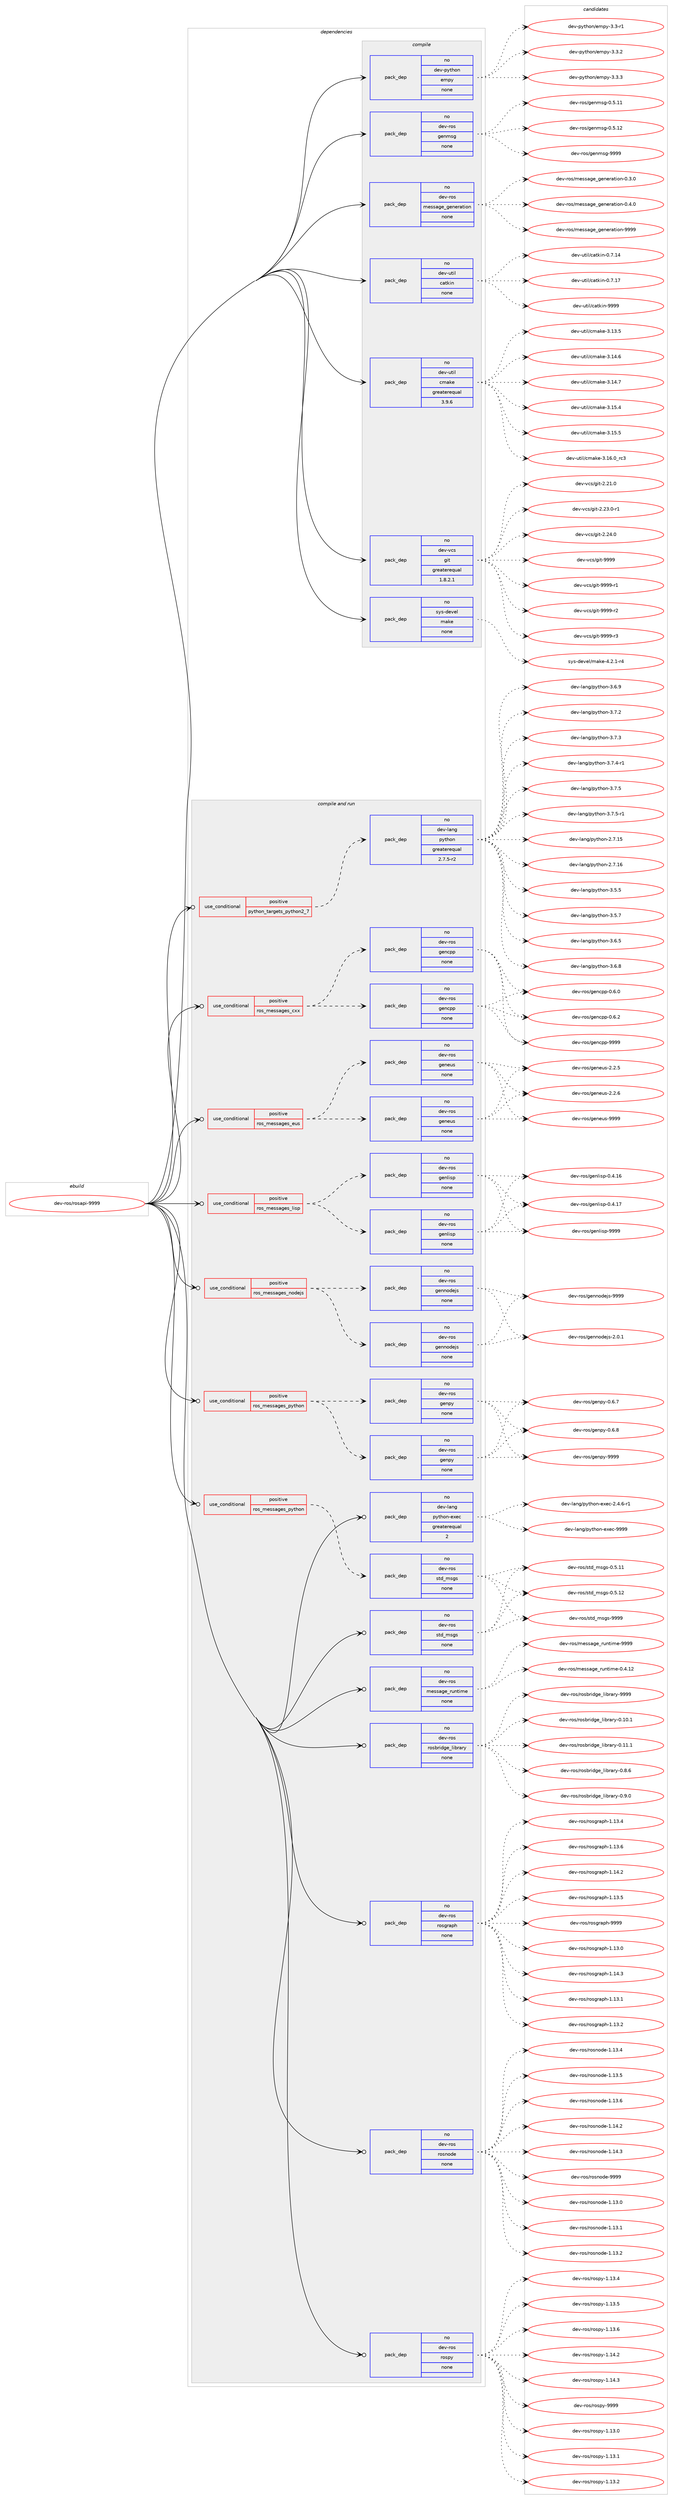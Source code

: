 digraph prolog {

# *************
# Graph options
# *************

newrank=true;
concentrate=true;
compound=true;
graph [rankdir=LR,fontname=Helvetica,fontsize=10,ranksep=1.5];#, ranksep=2.5, nodesep=0.2];
edge  [arrowhead=vee];
node  [fontname=Helvetica,fontsize=10];

# **********
# The ebuild
# **********

subgraph cluster_leftcol {
color=gray;
rank=same;
label=<<i>ebuild</i>>;
id [label="dev-ros/rosapi-9999", color=red, width=4, href="../dev-ros/rosapi-9999.svg"];
}

# ****************
# The dependencies
# ****************

subgraph cluster_midcol {
color=gray;
label=<<i>dependencies</i>>;
subgraph cluster_compile {
fillcolor="#eeeeee";
style=filled;
label=<<i>compile</i>>;
subgraph pack493660 {
dependency659999 [label=<<TABLE BORDER="0" CELLBORDER="1" CELLSPACING="0" CELLPADDING="4" WIDTH="220"><TR><TD ROWSPAN="6" CELLPADDING="30">pack_dep</TD></TR><TR><TD WIDTH="110">no</TD></TR><TR><TD>dev-python</TD></TR><TR><TD>empy</TD></TR><TR><TD>none</TD></TR><TR><TD></TD></TR></TABLE>>, shape=none, color=blue];
}
id:e -> dependency659999:w [weight=20,style="solid",arrowhead="vee"];
subgraph pack493661 {
dependency660000 [label=<<TABLE BORDER="0" CELLBORDER="1" CELLSPACING="0" CELLPADDING="4" WIDTH="220"><TR><TD ROWSPAN="6" CELLPADDING="30">pack_dep</TD></TR><TR><TD WIDTH="110">no</TD></TR><TR><TD>dev-ros</TD></TR><TR><TD>genmsg</TD></TR><TR><TD>none</TD></TR><TR><TD></TD></TR></TABLE>>, shape=none, color=blue];
}
id:e -> dependency660000:w [weight=20,style="solid",arrowhead="vee"];
subgraph pack493662 {
dependency660001 [label=<<TABLE BORDER="0" CELLBORDER="1" CELLSPACING="0" CELLPADDING="4" WIDTH="220"><TR><TD ROWSPAN="6" CELLPADDING="30">pack_dep</TD></TR><TR><TD WIDTH="110">no</TD></TR><TR><TD>dev-ros</TD></TR><TR><TD>message_generation</TD></TR><TR><TD>none</TD></TR><TR><TD></TD></TR></TABLE>>, shape=none, color=blue];
}
id:e -> dependency660001:w [weight=20,style="solid",arrowhead="vee"];
subgraph pack493663 {
dependency660002 [label=<<TABLE BORDER="0" CELLBORDER="1" CELLSPACING="0" CELLPADDING="4" WIDTH="220"><TR><TD ROWSPAN="6" CELLPADDING="30">pack_dep</TD></TR><TR><TD WIDTH="110">no</TD></TR><TR><TD>dev-util</TD></TR><TR><TD>catkin</TD></TR><TR><TD>none</TD></TR><TR><TD></TD></TR></TABLE>>, shape=none, color=blue];
}
id:e -> dependency660002:w [weight=20,style="solid",arrowhead="vee"];
subgraph pack493664 {
dependency660003 [label=<<TABLE BORDER="0" CELLBORDER="1" CELLSPACING="0" CELLPADDING="4" WIDTH="220"><TR><TD ROWSPAN="6" CELLPADDING="30">pack_dep</TD></TR><TR><TD WIDTH="110">no</TD></TR><TR><TD>dev-util</TD></TR><TR><TD>cmake</TD></TR><TR><TD>greaterequal</TD></TR><TR><TD>3.9.6</TD></TR></TABLE>>, shape=none, color=blue];
}
id:e -> dependency660003:w [weight=20,style="solid",arrowhead="vee"];
subgraph pack493665 {
dependency660004 [label=<<TABLE BORDER="0" CELLBORDER="1" CELLSPACING="0" CELLPADDING="4" WIDTH="220"><TR><TD ROWSPAN="6" CELLPADDING="30">pack_dep</TD></TR><TR><TD WIDTH="110">no</TD></TR><TR><TD>dev-vcs</TD></TR><TR><TD>git</TD></TR><TR><TD>greaterequal</TD></TR><TR><TD>1.8.2.1</TD></TR></TABLE>>, shape=none, color=blue];
}
id:e -> dependency660004:w [weight=20,style="solid",arrowhead="vee"];
subgraph pack493666 {
dependency660005 [label=<<TABLE BORDER="0" CELLBORDER="1" CELLSPACING="0" CELLPADDING="4" WIDTH="220"><TR><TD ROWSPAN="6" CELLPADDING="30">pack_dep</TD></TR><TR><TD WIDTH="110">no</TD></TR><TR><TD>sys-devel</TD></TR><TR><TD>make</TD></TR><TR><TD>none</TD></TR><TR><TD></TD></TR></TABLE>>, shape=none, color=blue];
}
id:e -> dependency660005:w [weight=20,style="solid",arrowhead="vee"];
}
subgraph cluster_compileandrun {
fillcolor="#eeeeee";
style=filled;
label=<<i>compile and run</i>>;
subgraph cond154433 {
dependency660006 [label=<<TABLE BORDER="0" CELLBORDER="1" CELLSPACING="0" CELLPADDING="4"><TR><TD ROWSPAN="3" CELLPADDING="10">use_conditional</TD></TR><TR><TD>positive</TD></TR><TR><TD>python_targets_python2_7</TD></TR></TABLE>>, shape=none, color=red];
subgraph pack493667 {
dependency660007 [label=<<TABLE BORDER="0" CELLBORDER="1" CELLSPACING="0" CELLPADDING="4" WIDTH="220"><TR><TD ROWSPAN="6" CELLPADDING="30">pack_dep</TD></TR><TR><TD WIDTH="110">no</TD></TR><TR><TD>dev-lang</TD></TR><TR><TD>python</TD></TR><TR><TD>greaterequal</TD></TR><TR><TD>2.7.5-r2</TD></TR></TABLE>>, shape=none, color=blue];
}
dependency660006:e -> dependency660007:w [weight=20,style="dashed",arrowhead="vee"];
}
id:e -> dependency660006:w [weight=20,style="solid",arrowhead="odotvee"];
subgraph cond154434 {
dependency660008 [label=<<TABLE BORDER="0" CELLBORDER="1" CELLSPACING="0" CELLPADDING="4"><TR><TD ROWSPAN="3" CELLPADDING="10">use_conditional</TD></TR><TR><TD>positive</TD></TR><TR><TD>ros_messages_cxx</TD></TR></TABLE>>, shape=none, color=red];
subgraph pack493668 {
dependency660009 [label=<<TABLE BORDER="0" CELLBORDER="1" CELLSPACING="0" CELLPADDING="4" WIDTH="220"><TR><TD ROWSPAN="6" CELLPADDING="30">pack_dep</TD></TR><TR><TD WIDTH="110">no</TD></TR><TR><TD>dev-ros</TD></TR><TR><TD>gencpp</TD></TR><TR><TD>none</TD></TR><TR><TD></TD></TR></TABLE>>, shape=none, color=blue];
}
dependency660008:e -> dependency660009:w [weight=20,style="dashed",arrowhead="vee"];
subgraph pack493669 {
dependency660010 [label=<<TABLE BORDER="0" CELLBORDER="1" CELLSPACING="0" CELLPADDING="4" WIDTH="220"><TR><TD ROWSPAN="6" CELLPADDING="30">pack_dep</TD></TR><TR><TD WIDTH="110">no</TD></TR><TR><TD>dev-ros</TD></TR><TR><TD>gencpp</TD></TR><TR><TD>none</TD></TR><TR><TD></TD></TR></TABLE>>, shape=none, color=blue];
}
dependency660008:e -> dependency660010:w [weight=20,style="dashed",arrowhead="vee"];
}
id:e -> dependency660008:w [weight=20,style="solid",arrowhead="odotvee"];
subgraph cond154435 {
dependency660011 [label=<<TABLE BORDER="0" CELLBORDER="1" CELLSPACING="0" CELLPADDING="4"><TR><TD ROWSPAN="3" CELLPADDING="10">use_conditional</TD></TR><TR><TD>positive</TD></TR><TR><TD>ros_messages_eus</TD></TR></TABLE>>, shape=none, color=red];
subgraph pack493670 {
dependency660012 [label=<<TABLE BORDER="0" CELLBORDER="1" CELLSPACING="0" CELLPADDING="4" WIDTH="220"><TR><TD ROWSPAN="6" CELLPADDING="30">pack_dep</TD></TR><TR><TD WIDTH="110">no</TD></TR><TR><TD>dev-ros</TD></TR><TR><TD>geneus</TD></TR><TR><TD>none</TD></TR><TR><TD></TD></TR></TABLE>>, shape=none, color=blue];
}
dependency660011:e -> dependency660012:w [weight=20,style="dashed",arrowhead="vee"];
subgraph pack493671 {
dependency660013 [label=<<TABLE BORDER="0" CELLBORDER="1" CELLSPACING="0" CELLPADDING="4" WIDTH="220"><TR><TD ROWSPAN="6" CELLPADDING="30">pack_dep</TD></TR><TR><TD WIDTH="110">no</TD></TR><TR><TD>dev-ros</TD></TR><TR><TD>geneus</TD></TR><TR><TD>none</TD></TR><TR><TD></TD></TR></TABLE>>, shape=none, color=blue];
}
dependency660011:e -> dependency660013:w [weight=20,style="dashed",arrowhead="vee"];
}
id:e -> dependency660011:w [weight=20,style="solid",arrowhead="odotvee"];
subgraph cond154436 {
dependency660014 [label=<<TABLE BORDER="0" CELLBORDER="1" CELLSPACING="0" CELLPADDING="4"><TR><TD ROWSPAN="3" CELLPADDING="10">use_conditional</TD></TR><TR><TD>positive</TD></TR><TR><TD>ros_messages_lisp</TD></TR></TABLE>>, shape=none, color=red];
subgraph pack493672 {
dependency660015 [label=<<TABLE BORDER="0" CELLBORDER="1" CELLSPACING="0" CELLPADDING="4" WIDTH="220"><TR><TD ROWSPAN="6" CELLPADDING="30">pack_dep</TD></TR><TR><TD WIDTH="110">no</TD></TR><TR><TD>dev-ros</TD></TR><TR><TD>genlisp</TD></TR><TR><TD>none</TD></TR><TR><TD></TD></TR></TABLE>>, shape=none, color=blue];
}
dependency660014:e -> dependency660015:w [weight=20,style="dashed",arrowhead="vee"];
subgraph pack493673 {
dependency660016 [label=<<TABLE BORDER="0" CELLBORDER="1" CELLSPACING="0" CELLPADDING="4" WIDTH="220"><TR><TD ROWSPAN="6" CELLPADDING="30">pack_dep</TD></TR><TR><TD WIDTH="110">no</TD></TR><TR><TD>dev-ros</TD></TR><TR><TD>genlisp</TD></TR><TR><TD>none</TD></TR><TR><TD></TD></TR></TABLE>>, shape=none, color=blue];
}
dependency660014:e -> dependency660016:w [weight=20,style="dashed",arrowhead="vee"];
}
id:e -> dependency660014:w [weight=20,style="solid",arrowhead="odotvee"];
subgraph cond154437 {
dependency660017 [label=<<TABLE BORDER="0" CELLBORDER="1" CELLSPACING="0" CELLPADDING="4"><TR><TD ROWSPAN="3" CELLPADDING="10">use_conditional</TD></TR><TR><TD>positive</TD></TR><TR><TD>ros_messages_nodejs</TD></TR></TABLE>>, shape=none, color=red];
subgraph pack493674 {
dependency660018 [label=<<TABLE BORDER="0" CELLBORDER="1" CELLSPACING="0" CELLPADDING="4" WIDTH="220"><TR><TD ROWSPAN="6" CELLPADDING="30">pack_dep</TD></TR><TR><TD WIDTH="110">no</TD></TR><TR><TD>dev-ros</TD></TR><TR><TD>gennodejs</TD></TR><TR><TD>none</TD></TR><TR><TD></TD></TR></TABLE>>, shape=none, color=blue];
}
dependency660017:e -> dependency660018:w [weight=20,style="dashed",arrowhead="vee"];
subgraph pack493675 {
dependency660019 [label=<<TABLE BORDER="0" CELLBORDER="1" CELLSPACING="0" CELLPADDING="4" WIDTH="220"><TR><TD ROWSPAN="6" CELLPADDING="30">pack_dep</TD></TR><TR><TD WIDTH="110">no</TD></TR><TR><TD>dev-ros</TD></TR><TR><TD>gennodejs</TD></TR><TR><TD>none</TD></TR><TR><TD></TD></TR></TABLE>>, shape=none, color=blue];
}
dependency660017:e -> dependency660019:w [weight=20,style="dashed",arrowhead="vee"];
}
id:e -> dependency660017:w [weight=20,style="solid",arrowhead="odotvee"];
subgraph cond154438 {
dependency660020 [label=<<TABLE BORDER="0" CELLBORDER="1" CELLSPACING="0" CELLPADDING="4"><TR><TD ROWSPAN="3" CELLPADDING="10">use_conditional</TD></TR><TR><TD>positive</TD></TR><TR><TD>ros_messages_python</TD></TR></TABLE>>, shape=none, color=red];
subgraph pack493676 {
dependency660021 [label=<<TABLE BORDER="0" CELLBORDER="1" CELLSPACING="0" CELLPADDING="4" WIDTH="220"><TR><TD ROWSPAN="6" CELLPADDING="30">pack_dep</TD></TR><TR><TD WIDTH="110">no</TD></TR><TR><TD>dev-ros</TD></TR><TR><TD>genpy</TD></TR><TR><TD>none</TD></TR><TR><TD></TD></TR></TABLE>>, shape=none, color=blue];
}
dependency660020:e -> dependency660021:w [weight=20,style="dashed",arrowhead="vee"];
subgraph pack493677 {
dependency660022 [label=<<TABLE BORDER="0" CELLBORDER="1" CELLSPACING="0" CELLPADDING="4" WIDTH="220"><TR><TD ROWSPAN="6" CELLPADDING="30">pack_dep</TD></TR><TR><TD WIDTH="110">no</TD></TR><TR><TD>dev-ros</TD></TR><TR><TD>genpy</TD></TR><TR><TD>none</TD></TR><TR><TD></TD></TR></TABLE>>, shape=none, color=blue];
}
dependency660020:e -> dependency660022:w [weight=20,style="dashed",arrowhead="vee"];
}
id:e -> dependency660020:w [weight=20,style="solid",arrowhead="odotvee"];
subgraph cond154439 {
dependency660023 [label=<<TABLE BORDER="0" CELLBORDER="1" CELLSPACING="0" CELLPADDING="4"><TR><TD ROWSPAN="3" CELLPADDING="10">use_conditional</TD></TR><TR><TD>positive</TD></TR><TR><TD>ros_messages_python</TD></TR></TABLE>>, shape=none, color=red];
subgraph pack493678 {
dependency660024 [label=<<TABLE BORDER="0" CELLBORDER="1" CELLSPACING="0" CELLPADDING="4" WIDTH="220"><TR><TD ROWSPAN="6" CELLPADDING="30">pack_dep</TD></TR><TR><TD WIDTH="110">no</TD></TR><TR><TD>dev-ros</TD></TR><TR><TD>std_msgs</TD></TR><TR><TD>none</TD></TR><TR><TD></TD></TR></TABLE>>, shape=none, color=blue];
}
dependency660023:e -> dependency660024:w [weight=20,style="dashed",arrowhead="vee"];
}
id:e -> dependency660023:w [weight=20,style="solid",arrowhead="odotvee"];
subgraph pack493679 {
dependency660025 [label=<<TABLE BORDER="0" CELLBORDER="1" CELLSPACING="0" CELLPADDING="4" WIDTH="220"><TR><TD ROWSPAN="6" CELLPADDING="30">pack_dep</TD></TR><TR><TD WIDTH="110">no</TD></TR><TR><TD>dev-lang</TD></TR><TR><TD>python-exec</TD></TR><TR><TD>greaterequal</TD></TR><TR><TD>2</TD></TR></TABLE>>, shape=none, color=blue];
}
id:e -> dependency660025:w [weight=20,style="solid",arrowhead="odotvee"];
subgraph pack493680 {
dependency660026 [label=<<TABLE BORDER="0" CELLBORDER="1" CELLSPACING="0" CELLPADDING="4" WIDTH="220"><TR><TD ROWSPAN="6" CELLPADDING="30">pack_dep</TD></TR><TR><TD WIDTH="110">no</TD></TR><TR><TD>dev-ros</TD></TR><TR><TD>message_runtime</TD></TR><TR><TD>none</TD></TR><TR><TD></TD></TR></TABLE>>, shape=none, color=blue];
}
id:e -> dependency660026:w [weight=20,style="solid",arrowhead="odotvee"];
subgraph pack493681 {
dependency660027 [label=<<TABLE BORDER="0" CELLBORDER="1" CELLSPACING="0" CELLPADDING="4" WIDTH="220"><TR><TD ROWSPAN="6" CELLPADDING="30">pack_dep</TD></TR><TR><TD WIDTH="110">no</TD></TR><TR><TD>dev-ros</TD></TR><TR><TD>rosbridge_library</TD></TR><TR><TD>none</TD></TR><TR><TD></TD></TR></TABLE>>, shape=none, color=blue];
}
id:e -> dependency660027:w [weight=20,style="solid",arrowhead="odotvee"];
subgraph pack493682 {
dependency660028 [label=<<TABLE BORDER="0" CELLBORDER="1" CELLSPACING="0" CELLPADDING="4" WIDTH="220"><TR><TD ROWSPAN="6" CELLPADDING="30">pack_dep</TD></TR><TR><TD WIDTH="110">no</TD></TR><TR><TD>dev-ros</TD></TR><TR><TD>rosgraph</TD></TR><TR><TD>none</TD></TR><TR><TD></TD></TR></TABLE>>, shape=none, color=blue];
}
id:e -> dependency660028:w [weight=20,style="solid",arrowhead="odotvee"];
subgraph pack493683 {
dependency660029 [label=<<TABLE BORDER="0" CELLBORDER="1" CELLSPACING="0" CELLPADDING="4" WIDTH="220"><TR><TD ROWSPAN="6" CELLPADDING="30">pack_dep</TD></TR><TR><TD WIDTH="110">no</TD></TR><TR><TD>dev-ros</TD></TR><TR><TD>rosnode</TD></TR><TR><TD>none</TD></TR><TR><TD></TD></TR></TABLE>>, shape=none, color=blue];
}
id:e -> dependency660029:w [weight=20,style="solid",arrowhead="odotvee"];
subgraph pack493684 {
dependency660030 [label=<<TABLE BORDER="0" CELLBORDER="1" CELLSPACING="0" CELLPADDING="4" WIDTH="220"><TR><TD ROWSPAN="6" CELLPADDING="30">pack_dep</TD></TR><TR><TD WIDTH="110">no</TD></TR><TR><TD>dev-ros</TD></TR><TR><TD>rospy</TD></TR><TR><TD>none</TD></TR><TR><TD></TD></TR></TABLE>>, shape=none, color=blue];
}
id:e -> dependency660030:w [weight=20,style="solid",arrowhead="odotvee"];
subgraph pack493685 {
dependency660031 [label=<<TABLE BORDER="0" CELLBORDER="1" CELLSPACING="0" CELLPADDING="4" WIDTH="220"><TR><TD ROWSPAN="6" CELLPADDING="30">pack_dep</TD></TR><TR><TD WIDTH="110">no</TD></TR><TR><TD>dev-ros</TD></TR><TR><TD>std_msgs</TD></TR><TR><TD>none</TD></TR><TR><TD></TD></TR></TABLE>>, shape=none, color=blue];
}
id:e -> dependency660031:w [weight=20,style="solid",arrowhead="odotvee"];
}
subgraph cluster_run {
fillcolor="#eeeeee";
style=filled;
label=<<i>run</i>>;
}
}

# **************
# The candidates
# **************

subgraph cluster_choices {
rank=same;
color=gray;
label=<<i>candidates</i>>;

subgraph choice493660 {
color=black;
nodesep=1;
choice1001011184511212111610411111047101109112121455146514511449 [label="dev-python/empy-3.3-r1", color=red, width=4,href="../dev-python/empy-3.3-r1.svg"];
choice1001011184511212111610411111047101109112121455146514650 [label="dev-python/empy-3.3.2", color=red, width=4,href="../dev-python/empy-3.3.2.svg"];
choice1001011184511212111610411111047101109112121455146514651 [label="dev-python/empy-3.3.3", color=red, width=4,href="../dev-python/empy-3.3.3.svg"];
dependency659999:e -> choice1001011184511212111610411111047101109112121455146514511449:w [style=dotted,weight="100"];
dependency659999:e -> choice1001011184511212111610411111047101109112121455146514650:w [style=dotted,weight="100"];
dependency659999:e -> choice1001011184511212111610411111047101109112121455146514651:w [style=dotted,weight="100"];
}
subgraph choice493661 {
color=black;
nodesep=1;
choice100101118451141111154710310111010911510345484653464949 [label="dev-ros/genmsg-0.5.11", color=red, width=4,href="../dev-ros/genmsg-0.5.11.svg"];
choice100101118451141111154710310111010911510345484653464950 [label="dev-ros/genmsg-0.5.12", color=red, width=4,href="../dev-ros/genmsg-0.5.12.svg"];
choice10010111845114111115471031011101091151034557575757 [label="dev-ros/genmsg-9999", color=red, width=4,href="../dev-ros/genmsg-9999.svg"];
dependency660000:e -> choice100101118451141111154710310111010911510345484653464949:w [style=dotted,weight="100"];
dependency660000:e -> choice100101118451141111154710310111010911510345484653464950:w [style=dotted,weight="100"];
dependency660000:e -> choice10010111845114111115471031011101091151034557575757:w [style=dotted,weight="100"];
}
subgraph choice493662 {
color=black;
nodesep=1;
choice1001011184511411111547109101115115971031019510310111010111497116105111110454846514648 [label="dev-ros/message_generation-0.3.0", color=red, width=4,href="../dev-ros/message_generation-0.3.0.svg"];
choice1001011184511411111547109101115115971031019510310111010111497116105111110454846524648 [label="dev-ros/message_generation-0.4.0", color=red, width=4,href="../dev-ros/message_generation-0.4.0.svg"];
choice10010111845114111115471091011151159710310195103101110101114971161051111104557575757 [label="dev-ros/message_generation-9999", color=red, width=4,href="../dev-ros/message_generation-9999.svg"];
dependency660001:e -> choice1001011184511411111547109101115115971031019510310111010111497116105111110454846514648:w [style=dotted,weight="100"];
dependency660001:e -> choice1001011184511411111547109101115115971031019510310111010111497116105111110454846524648:w [style=dotted,weight="100"];
dependency660001:e -> choice10010111845114111115471091011151159710310195103101110101114971161051111104557575757:w [style=dotted,weight="100"];
}
subgraph choice493663 {
color=black;
nodesep=1;
choice1001011184511711610510847999711610710511045484655464952 [label="dev-util/catkin-0.7.14", color=red, width=4,href="../dev-util/catkin-0.7.14.svg"];
choice1001011184511711610510847999711610710511045484655464955 [label="dev-util/catkin-0.7.17", color=red, width=4,href="../dev-util/catkin-0.7.17.svg"];
choice100101118451171161051084799971161071051104557575757 [label="dev-util/catkin-9999", color=red, width=4,href="../dev-util/catkin-9999.svg"];
dependency660002:e -> choice1001011184511711610510847999711610710511045484655464952:w [style=dotted,weight="100"];
dependency660002:e -> choice1001011184511711610510847999711610710511045484655464955:w [style=dotted,weight="100"];
dependency660002:e -> choice100101118451171161051084799971161071051104557575757:w [style=dotted,weight="100"];
}
subgraph choice493664 {
color=black;
nodesep=1;
choice1001011184511711610510847991099710710145514649514653 [label="dev-util/cmake-3.13.5", color=red, width=4,href="../dev-util/cmake-3.13.5.svg"];
choice1001011184511711610510847991099710710145514649524654 [label="dev-util/cmake-3.14.6", color=red, width=4,href="../dev-util/cmake-3.14.6.svg"];
choice1001011184511711610510847991099710710145514649524655 [label="dev-util/cmake-3.14.7", color=red, width=4,href="../dev-util/cmake-3.14.7.svg"];
choice1001011184511711610510847991099710710145514649534652 [label="dev-util/cmake-3.15.4", color=red, width=4,href="../dev-util/cmake-3.15.4.svg"];
choice1001011184511711610510847991099710710145514649534653 [label="dev-util/cmake-3.15.5", color=red, width=4,href="../dev-util/cmake-3.15.5.svg"];
choice1001011184511711610510847991099710710145514649544648951149951 [label="dev-util/cmake-3.16.0_rc3", color=red, width=4,href="../dev-util/cmake-3.16.0_rc3.svg"];
dependency660003:e -> choice1001011184511711610510847991099710710145514649514653:w [style=dotted,weight="100"];
dependency660003:e -> choice1001011184511711610510847991099710710145514649524654:w [style=dotted,weight="100"];
dependency660003:e -> choice1001011184511711610510847991099710710145514649524655:w [style=dotted,weight="100"];
dependency660003:e -> choice1001011184511711610510847991099710710145514649534652:w [style=dotted,weight="100"];
dependency660003:e -> choice1001011184511711610510847991099710710145514649534653:w [style=dotted,weight="100"];
dependency660003:e -> choice1001011184511711610510847991099710710145514649544648951149951:w [style=dotted,weight="100"];
}
subgraph choice493665 {
color=black;
nodesep=1;
choice10010111845118991154710310511645504650494648 [label="dev-vcs/git-2.21.0", color=red, width=4,href="../dev-vcs/git-2.21.0.svg"];
choice100101118451189911547103105116455046505146484511449 [label="dev-vcs/git-2.23.0-r1", color=red, width=4,href="../dev-vcs/git-2.23.0-r1.svg"];
choice10010111845118991154710310511645504650524648 [label="dev-vcs/git-2.24.0", color=red, width=4,href="../dev-vcs/git-2.24.0.svg"];
choice1001011184511899115471031051164557575757 [label="dev-vcs/git-9999", color=red, width=4,href="../dev-vcs/git-9999.svg"];
choice10010111845118991154710310511645575757574511449 [label="dev-vcs/git-9999-r1", color=red, width=4,href="../dev-vcs/git-9999-r1.svg"];
choice10010111845118991154710310511645575757574511450 [label="dev-vcs/git-9999-r2", color=red, width=4,href="../dev-vcs/git-9999-r2.svg"];
choice10010111845118991154710310511645575757574511451 [label="dev-vcs/git-9999-r3", color=red, width=4,href="../dev-vcs/git-9999-r3.svg"];
dependency660004:e -> choice10010111845118991154710310511645504650494648:w [style=dotted,weight="100"];
dependency660004:e -> choice100101118451189911547103105116455046505146484511449:w [style=dotted,weight="100"];
dependency660004:e -> choice10010111845118991154710310511645504650524648:w [style=dotted,weight="100"];
dependency660004:e -> choice1001011184511899115471031051164557575757:w [style=dotted,weight="100"];
dependency660004:e -> choice10010111845118991154710310511645575757574511449:w [style=dotted,weight="100"];
dependency660004:e -> choice10010111845118991154710310511645575757574511450:w [style=dotted,weight="100"];
dependency660004:e -> choice10010111845118991154710310511645575757574511451:w [style=dotted,weight="100"];
}
subgraph choice493666 {
color=black;
nodesep=1;
choice1151211154510010111810110847109971071014552465046494511452 [label="sys-devel/make-4.2.1-r4", color=red, width=4,href="../sys-devel/make-4.2.1-r4.svg"];
dependency660005:e -> choice1151211154510010111810110847109971071014552465046494511452:w [style=dotted,weight="100"];
}
subgraph choice493667 {
color=black;
nodesep=1;
choice10010111845108971101034711212111610411111045504655464953 [label="dev-lang/python-2.7.15", color=red, width=4,href="../dev-lang/python-2.7.15.svg"];
choice10010111845108971101034711212111610411111045504655464954 [label="dev-lang/python-2.7.16", color=red, width=4,href="../dev-lang/python-2.7.16.svg"];
choice100101118451089711010347112121116104111110455146534653 [label="dev-lang/python-3.5.5", color=red, width=4,href="../dev-lang/python-3.5.5.svg"];
choice100101118451089711010347112121116104111110455146534655 [label="dev-lang/python-3.5.7", color=red, width=4,href="../dev-lang/python-3.5.7.svg"];
choice100101118451089711010347112121116104111110455146544653 [label="dev-lang/python-3.6.5", color=red, width=4,href="../dev-lang/python-3.6.5.svg"];
choice100101118451089711010347112121116104111110455146544656 [label="dev-lang/python-3.6.8", color=red, width=4,href="../dev-lang/python-3.6.8.svg"];
choice100101118451089711010347112121116104111110455146544657 [label="dev-lang/python-3.6.9", color=red, width=4,href="../dev-lang/python-3.6.9.svg"];
choice100101118451089711010347112121116104111110455146554650 [label="dev-lang/python-3.7.2", color=red, width=4,href="../dev-lang/python-3.7.2.svg"];
choice100101118451089711010347112121116104111110455146554651 [label="dev-lang/python-3.7.3", color=red, width=4,href="../dev-lang/python-3.7.3.svg"];
choice1001011184510897110103471121211161041111104551465546524511449 [label="dev-lang/python-3.7.4-r1", color=red, width=4,href="../dev-lang/python-3.7.4-r1.svg"];
choice100101118451089711010347112121116104111110455146554653 [label="dev-lang/python-3.7.5", color=red, width=4,href="../dev-lang/python-3.7.5.svg"];
choice1001011184510897110103471121211161041111104551465546534511449 [label="dev-lang/python-3.7.5-r1", color=red, width=4,href="../dev-lang/python-3.7.5-r1.svg"];
dependency660007:e -> choice10010111845108971101034711212111610411111045504655464953:w [style=dotted,weight="100"];
dependency660007:e -> choice10010111845108971101034711212111610411111045504655464954:w [style=dotted,weight="100"];
dependency660007:e -> choice100101118451089711010347112121116104111110455146534653:w [style=dotted,weight="100"];
dependency660007:e -> choice100101118451089711010347112121116104111110455146534655:w [style=dotted,weight="100"];
dependency660007:e -> choice100101118451089711010347112121116104111110455146544653:w [style=dotted,weight="100"];
dependency660007:e -> choice100101118451089711010347112121116104111110455146544656:w [style=dotted,weight="100"];
dependency660007:e -> choice100101118451089711010347112121116104111110455146544657:w [style=dotted,weight="100"];
dependency660007:e -> choice100101118451089711010347112121116104111110455146554650:w [style=dotted,weight="100"];
dependency660007:e -> choice100101118451089711010347112121116104111110455146554651:w [style=dotted,weight="100"];
dependency660007:e -> choice1001011184510897110103471121211161041111104551465546524511449:w [style=dotted,weight="100"];
dependency660007:e -> choice100101118451089711010347112121116104111110455146554653:w [style=dotted,weight="100"];
dependency660007:e -> choice1001011184510897110103471121211161041111104551465546534511449:w [style=dotted,weight="100"];
}
subgraph choice493668 {
color=black;
nodesep=1;
choice100101118451141111154710310111099112112454846544648 [label="dev-ros/gencpp-0.6.0", color=red, width=4,href="../dev-ros/gencpp-0.6.0.svg"];
choice100101118451141111154710310111099112112454846544650 [label="dev-ros/gencpp-0.6.2", color=red, width=4,href="../dev-ros/gencpp-0.6.2.svg"];
choice1001011184511411111547103101110991121124557575757 [label="dev-ros/gencpp-9999", color=red, width=4,href="../dev-ros/gencpp-9999.svg"];
dependency660009:e -> choice100101118451141111154710310111099112112454846544648:w [style=dotted,weight="100"];
dependency660009:e -> choice100101118451141111154710310111099112112454846544650:w [style=dotted,weight="100"];
dependency660009:e -> choice1001011184511411111547103101110991121124557575757:w [style=dotted,weight="100"];
}
subgraph choice493669 {
color=black;
nodesep=1;
choice100101118451141111154710310111099112112454846544648 [label="dev-ros/gencpp-0.6.0", color=red, width=4,href="../dev-ros/gencpp-0.6.0.svg"];
choice100101118451141111154710310111099112112454846544650 [label="dev-ros/gencpp-0.6.2", color=red, width=4,href="../dev-ros/gencpp-0.6.2.svg"];
choice1001011184511411111547103101110991121124557575757 [label="dev-ros/gencpp-9999", color=red, width=4,href="../dev-ros/gencpp-9999.svg"];
dependency660010:e -> choice100101118451141111154710310111099112112454846544648:w [style=dotted,weight="100"];
dependency660010:e -> choice100101118451141111154710310111099112112454846544650:w [style=dotted,weight="100"];
dependency660010:e -> choice1001011184511411111547103101110991121124557575757:w [style=dotted,weight="100"];
}
subgraph choice493670 {
color=black;
nodesep=1;
choice1001011184511411111547103101110101117115455046504653 [label="dev-ros/geneus-2.2.5", color=red, width=4,href="../dev-ros/geneus-2.2.5.svg"];
choice1001011184511411111547103101110101117115455046504654 [label="dev-ros/geneus-2.2.6", color=red, width=4,href="../dev-ros/geneus-2.2.6.svg"];
choice10010111845114111115471031011101011171154557575757 [label="dev-ros/geneus-9999", color=red, width=4,href="../dev-ros/geneus-9999.svg"];
dependency660012:e -> choice1001011184511411111547103101110101117115455046504653:w [style=dotted,weight="100"];
dependency660012:e -> choice1001011184511411111547103101110101117115455046504654:w [style=dotted,weight="100"];
dependency660012:e -> choice10010111845114111115471031011101011171154557575757:w [style=dotted,weight="100"];
}
subgraph choice493671 {
color=black;
nodesep=1;
choice1001011184511411111547103101110101117115455046504653 [label="dev-ros/geneus-2.2.5", color=red, width=4,href="../dev-ros/geneus-2.2.5.svg"];
choice1001011184511411111547103101110101117115455046504654 [label="dev-ros/geneus-2.2.6", color=red, width=4,href="../dev-ros/geneus-2.2.6.svg"];
choice10010111845114111115471031011101011171154557575757 [label="dev-ros/geneus-9999", color=red, width=4,href="../dev-ros/geneus-9999.svg"];
dependency660013:e -> choice1001011184511411111547103101110101117115455046504653:w [style=dotted,weight="100"];
dependency660013:e -> choice1001011184511411111547103101110101117115455046504654:w [style=dotted,weight="100"];
dependency660013:e -> choice10010111845114111115471031011101011171154557575757:w [style=dotted,weight="100"];
}
subgraph choice493672 {
color=black;
nodesep=1;
choice100101118451141111154710310111010810511511245484652464954 [label="dev-ros/genlisp-0.4.16", color=red, width=4,href="../dev-ros/genlisp-0.4.16.svg"];
choice100101118451141111154710310111010810511511245484652464955 [label="dev-ros/genlisp-0.4.17", color=red, width=4,href="../dev-ros/genlisp-0.4.17.svg"];
choice10010111845114111115471031011101081051151124557575757 [label="dev-ros/genlisp-9999", color=red, width=4,href="../dev-ros/genlisp-9999.svg"];
dependency660015:e -> choice100101118451141111154710310111010810511511245484652464954:w [style=dotted,weight="100"];
dependency660015:e -> choice100101118451141111154710310111010810511511245484652464955:w [style=dotted,weight="100"];
dependency660015:e -> choice10010111845114111115471031011101081051151124557575757:w [style=dotted,weight="100"];
}
subgraph choice493673 {
color=black;
nodesep=1;
choice100101118451141111154710310111010810511511245484652464954 [label="dev-ros/genlisp-0.4.16", color=red, width=4,href="../dev-ros/genlisp-0.4.16.svg"];
choice100101118451141111154710310111010810511511245484652464955 [label="dev-ros/genlisp-0.4.17", color=red, width=4,href="../dev-ros/genlisp-0.4.17.svg"];
choice10010111845114111115471031011101081051151124557575757 [label="dev-ros/genlisp-9999", color=red, width=4,href="../dev-ros/genlisp-9999.svg"];
dependency660016:e -> choice100101118451141111154710310111010810511511245484652464954:w [style=dotted,weight="100"];
dependency660016:e -> choice100101118451141111154710310111010810511511245484652464955:w [style=dotted,weight="100"];
dependency660016:e -> choice10010111845114111115471031011101081051151124557575757:w [style=dotted,weight="100"];
}
subgraph choice493674 {
color=black;
nodesep=1;
choice1001011184511411111547103101110110111100101106115455046484649 [label="dev-ros/gennodejs-2.0.1", color=red, width=4,href="../dev-ros/gennodejs-2.0.1.svg"];
choice10010111845114111115471031011101101111001011061154557575757 [label="dev-ros/gennodejs-9999", color=red, width=4,href="../dev-ros/gennodejs-9999.svg"];
dependency660018:e -> choice1001011184511411111547103101110110111100101106115455046484649:w [style=dotted,weight="100"];
dependency660018:e -> choice10010111845114111115471031011101101111001011061154557575757:w [style=dotted,weight="100"];
}
subgraph choice493675 {
color=black;
nodesep=1;
choice1001011184511411111547103101110110111100101106115455046484649 [label="dev-ros/gennodejs-2.0.1", color=red, width=4,href="../dev-ros/gennodejs-2.0.1.svg"];
choice10010111845114111115471031011101101111001011061154557575757 [label="dev-ros/gennodejs-9999", color=red, width=4,href="../dev-ros/gennodejs-9999.svg"];
dependency660019:e -> choice1001011184511411111547103101110110111100101106115455046484649:w [style=dotted,weight="100"];
dependency660019:e -> choice10010111845114111115471031011101101111001011061154557575757:w [style=dotted,weight="100"];
}
subgraph choice493676 {
color=black;
nodesep=1;
choice1001011184511411111547103101110112121454846544655 [label="dev-ros/genpy-0.6.7", color=red, width=4,href="../dev-ros/genpy-0.6.7.svg"];
choice1001011184511411111547103101110112121454846544656 [label="dev-ros/genpy-0.6.8", color=red, width=4,href="../dev-ros/genpy-0.6.8.svg"];
choice10010111845114111115471031011101121214557575757 [label="dev-ros/genpy-9999", color=red, width=4,href="../dev-ros/genpy-9999.svg"];
dependency660021:e -> choice1001011184511411111547103101110112121454846544655:w [style=dotted,weight="100"];
dependency660021:e -> choice1001011184511411111547103101110112121454846544656:w [style=dotted,weight="100"];
dependency660021:e -> choice10010111845114111115471031011101121214557575757:w [style=dotted,weight="100"];
}
subgraph choice493677 {
color=black;
nodesep=1;
choice1001011184511411111547103101110112121454846544655 [label="dev-ros/genpy-0.6.7", color=red, width=4,href="../dev-ros/genpy-0.6.7.svg"];
choice1001011184511411111547103101110112121454846544656 [label="dev-ros/genpy-0.6.8", color=red, width=4,href="../dev-ros/genpy-0.6.8.svg"];
choice10010111845114111115471031011101121214557575757 [label="dev-ros/genpy-9999", color=red, width=4,href="../dev-ros/genpy-9999.svg"];
dependency660022:e -> choice1001011184511411111547103101110112121454846544655:w [style=dotted,weight="100"];
dependency660022:e -> choice1001011184511411111547103101110112121454846544656:w [style=dotted,weight="100"];
dependency660022:e -> choice10010111845114111115471031011101121214557575757:w [style=dotted,weight="100"];
}
subgraph choice493678 {
color=black;
nodesep=1;
choice10010111845114111115471151161009510911510311545484653464949 [label="dev-ros/std_msgs-0.5.11", color=red, width=4,href="../dev-ros/std_msgs-0.5.11.svg"];
choice10010111845114111115471151161009510911510311545484653464950 [label="dev-ros/std_msgs-0.5.12", color=red, width=4,href="../dev-ros/std_msgs-0.5.12.svg"];
choice1001011184511411111547115116100951091151031154557575757 [label="dev-ros/std_msgs-9999", color=red, width=4,href="../dev-ros/std_msgs-9999.svg"];
dependency660024:e -> choice10010111845114111115471151161009510911510311545484653464949:w [style=dotted,weight="100"];
dependency660024:e -> choice10010111845114111115471151161009510911510311545484653464950:w [style=dotted,weight="100"];
dependency660024:e -> choice1001011184511411111547115116100951091151031154557575757:w [style=dotted,weight="100"];
}
subgraph choice493679 {
color=black;
nodesep=1;
choice10010111845108971101034711212111610411111045101120101994550465246544511449 [label="dev-lang/python-exec-2.4.6-r1", color=red, width=4,href="../dev-lang/python-exec-2.4.6-r1.svg"];
choice10010111845108971101034711212111610411111045101120101994557575757 [label="dev-lang/python-exec-9999", color=red, width=4,href="../dev-lang/python-exec-9999.svg"];
dependency660025:e -> choice10010111845108971101034711212111610411111045101120101994550465246544511449:w [style=dotted,weight="100"];
dependency660025:e -> choice10010111845108971101034711212111610411111045101120101994557575757:w [style=dotted,weight="100"];
}
subgraph choice493680 {
color=black;
nodesep=1;
choice1001011184511411111547109101115115971031019511411711011610510910145484652464950 [label="dev-ros/message_runtime-0.4.12", color=red, width=4,href="../dev-ros/message_runtime-0.4.12.svg"];
choice100101118451141111154710910111511597103101951141171101161051091014557575757 [label="dev-ros/message_runtime-9999", color=red, width=4,href="../dev-ros/message_runtime-9999.svg"];
dependency660026:e -> choice1001011184511411111547109101115115971031019511411711011610510910145484652464950:w [style=dotted,weight="100"];
dependency660026:e -> choice100101118451141111154710910111511597103101951141171101161051091014557575757:w [style=dotted,weight="100"];
}
subgraph choice493681 {
color=black;
nodesep=1;
choice10010111845114111115471141111159811410510010310195108105981149711412145484649484649 [label="dev-ros/rosbridge_library-0.10.1", color=red, width=4,href="../dev-ros/rosbridge_library-0.10.1.svg"];
choice10010111845114111115471141111159811410510010310195108105981149711412145484649494649 [label="dev-ros/rosbridge_library-0.11.1", color=red, width=4,href="../dev-ros/rosbridge_library-0.11.1.svg"];
choice100101118451141111154711411111598114105100103101951081059811497114121454846564654 [label="dev-ros/rosbridge_library-0.8.6", color=red, width=4,href="../dev-ros/rosbridge_library-0.8.6.svg"];
choice100101118451141111154711411111598114105100103101951081059811497114121454846574648 [label="dev-ros/rosbridge_library-0.9.0", color=red, width=4,href="../dev-ros/rosbridge_library-0.9.0.svg"];
choice1001011184511411111547114111115981141051001031019510810598114971141214557575757 [label="dev-ros/rosbridge_library-9999", color=red, width=4,href="../dev-ros/rosbridge_library-9999.svg"];
dependency660027:e -> choice10010111845114111115471141111159811410510010310195108105981149711412145484649484649:w [style=dotted,weight="100"];
dependency660027:e -> choice10010111845114111115471141111159811410510010310195108105981149711412145484649494649:w [style=dotted,weight="100"];
dependency660027:e -> choice100101118451141111154711411111598114105100103101951081059811497114121454846564654:w [style=dotted,weight="100"];
dependency660027:e -> choice100101118451141111154711411111598114105100103101951081059811497114121454846574648:w [style=dotted,weight="100"];
dependency660027:e -> choice1001011184511411111547114111115981141051001031019510810598114971141214557575757:w [style=dotted,weight="100"];
}
subgraph choice493682 {
color=black;
nodesep=1;
choice10010111845114111115471141111151031149711210445494649514648 [label="dev-ros/rosgraph-1.13.0", color=red, width=4,href="../dev-ros/rosgraph-1.13.0.svg"];
choice10010111845114111115471141111151031149711210445494649514649 [label="dev-ros/rosgraph-1.13.1", color=red, width=4,href="../dev-ros/rosgraph-1.13.1.svg"];
choice10010111845114111115471141111151031149711210445494649514650 [label="dev-ros/rosgraph-1.13.2", color=red, width=4,href="../dev-ros/rosgraph-1.13.2.svg"];
choice10010111845114111115471141111151031149711210445494649514652 [label="dev-ros/rosgraph-1.13.4", color=red, width=4,href="../dev-ros/rosgraph-1.13.4.svg"];
choice10010111845114111115471141111151031149711210445494649514653 [label="dev-ros/rosgraph-1.13.5", color=red, width=4,href="../dev-ros/rosgraph-1.13.5.svg"];
choice10010111845114111115471141111151031149711210445494649514654 [label="dev-ros/rosgraph-1.13.6", color=red, width=4,href="../dev-ros/rosgraph-1.13.6.svg"];
choice10010111845114111115471141111151031149711210445494649524650 [label="dev-ros/rosgraph-1.14.2", color=red, width=4,href="../dev-ros/rosgraph-1.14.2.svg"];
choice10010111845114111115471141111151031149711210445494649524651 [label="dev-ros/rosgraph-1.14.3", color=red, width=4,href="../dev-ros/rosgraph-1.14.3.svg"];
choice1001011184511411111547114111115103114971121044557575757 [label="dev-ros/rosgraph-9999", color=red, width=4,href="../dev-ros/rosgraph-9999.svg"];
dependency660028:e -> choice10010111845114111115471141111151031149711210445494649514648:w [style=dotted,weight="100"];
dependency660028:e -> choice10010111845114111115471141111151031149711210445494649514649:w [style=dotted,weight="100"];
dependency660028:e -> choice10010111845114111115471141111151031149711210445494649514650:w [style=dotted,weight="100"];
dependency660028:e -> choice10010111845114111115471141111151031149711210445494649514652:w [style=dotted,weight="100"];
dependency660028:e -> choice10010111845114111115471141111151031149711210445494649514653:w [style=dotted,weight="100"];
dependency660028:e -> choice10010111845114111115471141111151031149711210445494649514654:w [style=dotted,weight="100"];
dependency660028:e -> choice10010111845114111115471141111151031149711210445494649524650:w [style=dotted,weight="100"];
dependency660028:e -> choice10010111845114111115471141111151031149711210445494649524651:w [style=dotted,weight="100"];
dependency660028:e -> choice1001011184511411111547114111115103114971121044557575757:w [style=dotted,weight="100"];
}
subgraph choice493683 {
color=black;
nodesep=1;
choice100101118451141111154711411111511011110010145494649514648 [label="dev-ros/rosnode-1.13.0", color=red, width=4,href="../dev-ros/rosnode-1.13.0.svg"];
choice100101118451141111154711411111511011110010145494649514649 [label="dev-ros/rosnode-1.13.1", color=red, width=4,href="../dev-ros/rosnode-1.13.1.svg"];
choice100101118451141111154711411111511011110010145494649514650 [label="dev-ros/rosnode-1.13.2", color=red, width=4,href="../dev-ros/rosnode-1.13.2.svg"];
choice100101118451141111154711411111511011110010145494649514652 [label="dev-ros/rosnode-1.13.4", color=red, width=4,href="../dev-ros/rosnode-1.13.4.svg"];
choice100101118451141111154711411111511011110010145494649514653 [label="dev-ros/rosnode-1.13.5", color=red, width=4,href="../dev-ros/rosnode-1.13.5.svg"];
choice100101118451141111154711411111511011110010145494649514654 [label="dev-ros/rosnode-1.13.6", color=red, width=4,href="../dev-ros/rosnode-1.13.6.svg"];
choice100101118451141111154711411111511011110010145494649524650 [label="dev-ros/rosnode-1.14.2", color=red, width=4,href="../dev-ros/rosnode-1.14.2.svg"];
choice100101118451141111154711411111511011110010145494649524651 [label="dev-ros/rosnode-1.14.3", color=red, width=4,href="../dev-ros/rosnode-1.14.3.svg"];
choice10010111845114111115471141111151101111001014557575757 [label="dev-ros/rosnode-9999", color=red, width=4,href="../dev-ros/rosnode-9999.svg"];
dependency660029:e -> choice100101118451141111154711411111511011110010145494649514648:w [style=dotted,weight="100"];
dependency660029:e -> choice100101118451141111154711411111511011110010145494649514649:w [style=dotted,weight="100"];
dependency660029:e -> choice100101118451141111154711411111511011110010145494649514650:w [style=dotted,weight="100"];
dependency660029:e -> choice100101118451141111154711411111511011110010145494649514652:w [style=dotted,weight="100"];
dependency660029:e -> choice100101118451141111154711411111511011110010145494649514653:w [style=dotted,weight="100"];
dependency660029:e -> choice100101118451141111154711411111511011110010145494649514654:w [style=dotted,weight="100"];
dependency660029:e -> choice100101118451141111154711411111511011110010145494649524650:w [style=dotted,weight="100"];
dependency660029:e -> choice100101118451141111154711411111511011110010145494649524651:w [style=dotted,weight="100"];
dependency660029:e -> choice10010111845114111115471141111151101111001014557575757:w [style=dotted,weight="100"];
}
subgraph choice493684 {
color=black;
nodesep=1;
choice100101118451141111154711411111511212145494649514648 [label="dev-ros/rospy-1.13.0", color=red, width=4,href="../dev-ros/rospy-1.13.0.svg"];
choice100101118451141111154711411111511212145494649514649 [label="dev-ros/rospy-1.13.1", color=red, width=4,href="../dev-ros/rospy-1.13.1.svg"];
choice100101118451141111154711411111511212145494649514650 [label="dev-ros/rospy-1.13.2", color=red, width=4,href="../dev-ros/rospy-1.13.2.svg"];
choice100101118451141111154711411111511212145494649514652 [label="dev-ros/rospy-1.13.4", color=red, width=4,href="../dev-ros/rospy-1.13.4.svg"];
choice100101118451141111154711411111511212145494649514653 [label="dev-ros/rospy-1.13.5", color=red, width=4,href="../dev-ros/rospy-1.13.5.svg"];
choice100101118451141111154711411111511212145494649514654 [label="dev-ros/rospy-1.13.6", color=red, width=4,href="../dev-ros/rospy-1.13.6.svg"];
choice100101118451141111154711411111511212145494649524650 [label="dev-ros/rospy-1.14.2", color=red, width=4,href="../dev-ros/rospy-1.14.2.svg"];
choice100101118451141111154711411111511212145494649524651 [label="dev-ros/rospy-1.14.3", color=red, width=4,href="../dev-ros/rospy-1.14.3.svg"];
choice10010111845114111115471141111151121214557575757 [label="dev-ros/rospy-9999", color=red, width=4,href="../dev-ros/rospy-9999.svg"];
dependency660030:e -> choice100101118451141111154711411111511212145494649514648:w [style=dotted,weight="100"];
dependency660030:e -> choice100101118451141111154711411111511212145494649514649:w [style=dotted,weight="100"];
dependency660030:e -> choice100101118451141111154711411111511212145494649514650:w [style=dotted,weight="100"];
dependency660030:e -> choice100101118451141111154711411111511212145494649514652:w [style=dotted,weight="100"];
dependency660030:e -> choice100101118451141111154711411111511212145494649514653:w [style=dotted,weight="100"];
dependency660030:e -> choice100101118451141111154711411111511212145494649514654:w [style=dotted,weight="100"];
dependency660030:e -> choice100101118451141111154711411111511212145494649524650:w [style=dotted,weight="100"];
dependency660030:e -> choice100101118451141111154711411111511212145494649524651:w [style=dotted,weight="100"];
dependency660030:e -> choice10010111845114111115471141111151121214557575757:w [style=dotted,weight="100"];
}
subgraph choice493685 {
color=black;
nodesep=1;
choice10010111845114111115471151161009510911510311545484653464949 [label="dev-ros/std_msgs-0.5.11", color=red, width=4,href="../dev-ros/std_msgs-0.5.11.svg"];
choice10010111845114111115471151161009510911510311545484653464950 [label="dev-ros/std_msgs-0.5.12", color=red, width=4,href="../dev-ros/std_msgs-0.5.12.svg"];
choice1001011184511411111547115116100951091151031154557575757 [label="dev-ros/std_msgs-9999", color=red, width=4,href="../dev-ros/std_msgs-9999.svg"];
dependency660031:e -> choice10010111845114111115471151161009510911510311545484653464949:w [style=dotted,weight="100"];
dependency660031:e -> choice10010111845114111115471151161009510911510311545484653464950:w [style=dotted,weight="100"];
dependency660031:e -> choice1001011184511411111547115116100951091151031154557575757:w [style=dotted,weight="100"];
}
}

}
